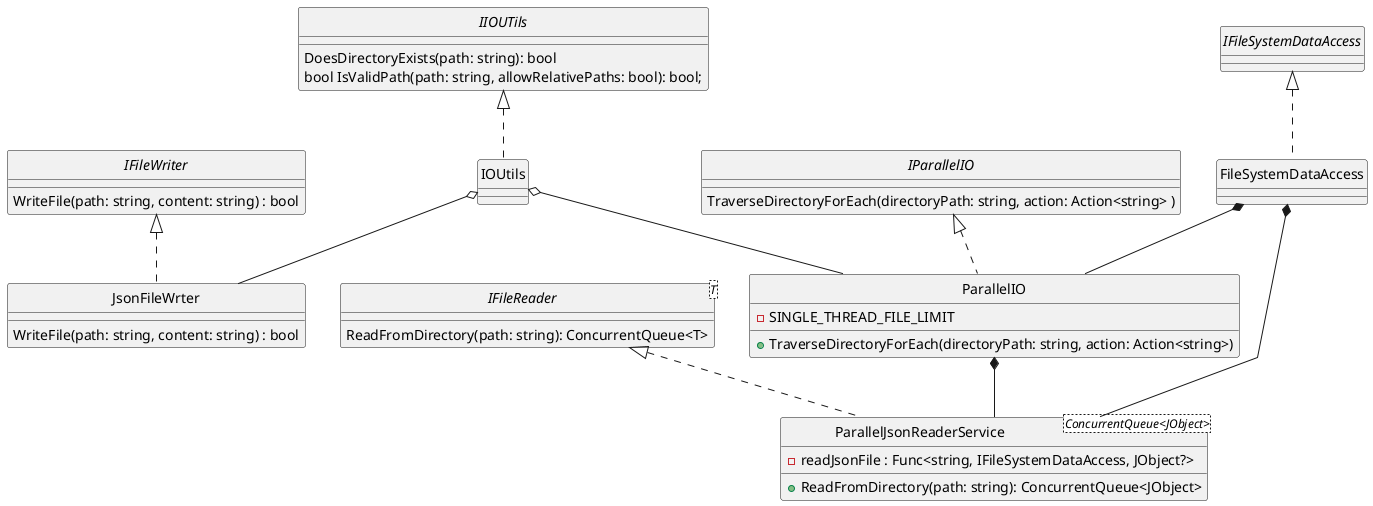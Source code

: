 @startuml
'https://plantuml.com/class-diagram
hide circle
skinparam linetype polyline
interface IFileWriter {
 WriteFile(path: string, content: string) : bool
}

interface IParallelIO {
TraverseDirectoryForEach(directoryPath: string, action: Action<string> )
}
interface IFileReader<T>{
  ReadFromDirectory(path: string): ConcurrentQueue<T>
}

interface IIOUTils {
  DoesDirectoryExists(path: string): bool
  bool IsValidPath(path: string, allowRelativePaths: bool): bool;
}

interface IFileSystemDataAccess

class ParallelIO {
+ TraverseDirectoryForEach(directoryPath: string, action: Action<string>)

- SINGLE_THREAD_FILE_LIMIT
}

class ParallelJsonReaderService<ConcurrentQueue<JObject>> {
+ ReadFromDirectory(path: string): ConcurrentQueue<JObject>
- readJsonFile : Func<string, IFileSystemDataAccess, JObject?>
}

class FileSystemDataAccess

class JsonFileWrter {
WriteFile(path: string, content: string) : bool
}


IIOUTils <|.. IOUtils

IParallelIO <|.. ParallelIO
IOUtils o-- ParallelIO
FileSystemDataAccess *-- ParallelIO

FileSystemDataAccess *-- ParallelJsonReaderService
IFileReader <|.. ParallelJsonReaderService
ParallelIO *-- ParallelJsonReaderService

IFileSystemDataAccess <|.. FileSystemDataAccess

IOUtils o-- JsonFileWrter
IFileWriter <|.. JsonFileWrter

@enduml
